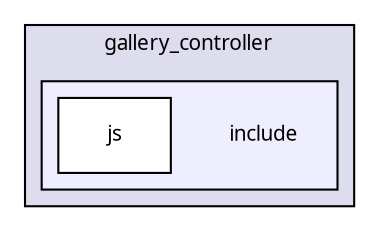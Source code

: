 digraph "packages/gallery/packages/gallery_controller/include/" {
  compound=true
  node [ fontsize="10", fontname="FreeSans.ttf"];
  edge [ labelfontsize="10", labelfontname="FreeSans.ttf"];
  subgraph clusterdir_e3a8ccd4f0e5e3fee399dda114ed5bb7 {
    graph [ bgcolor="#ddddee", pencolor="black", label="gallery_controller" fontname="FreeSans.ttf", fontsize="10", URL="dir_e3a8ccd4f0e5e3fee399dda114ed5bb7.html"]
  subgraph clusterdir_ab79e6bcce8868c922cd35a4d58dfa71 {
    graph [ bgcolor="#eeeeff", pencolor="black", label="" URL="dir_ab79e6bcce8868c922cd35a4d58dfa71.html"];
    dir_ab79e6bcce8868c922cd35a4d58dfa71 [shape=plaintext label="include"];
    dir_1a3d557da532921e66b2160917c38b9a [shape=box label="js" color="black" fillcolor="white" style="filled" URL="dir_1a3d557da532921e66b2160917c38b9a.html"];
  }
  }
}
